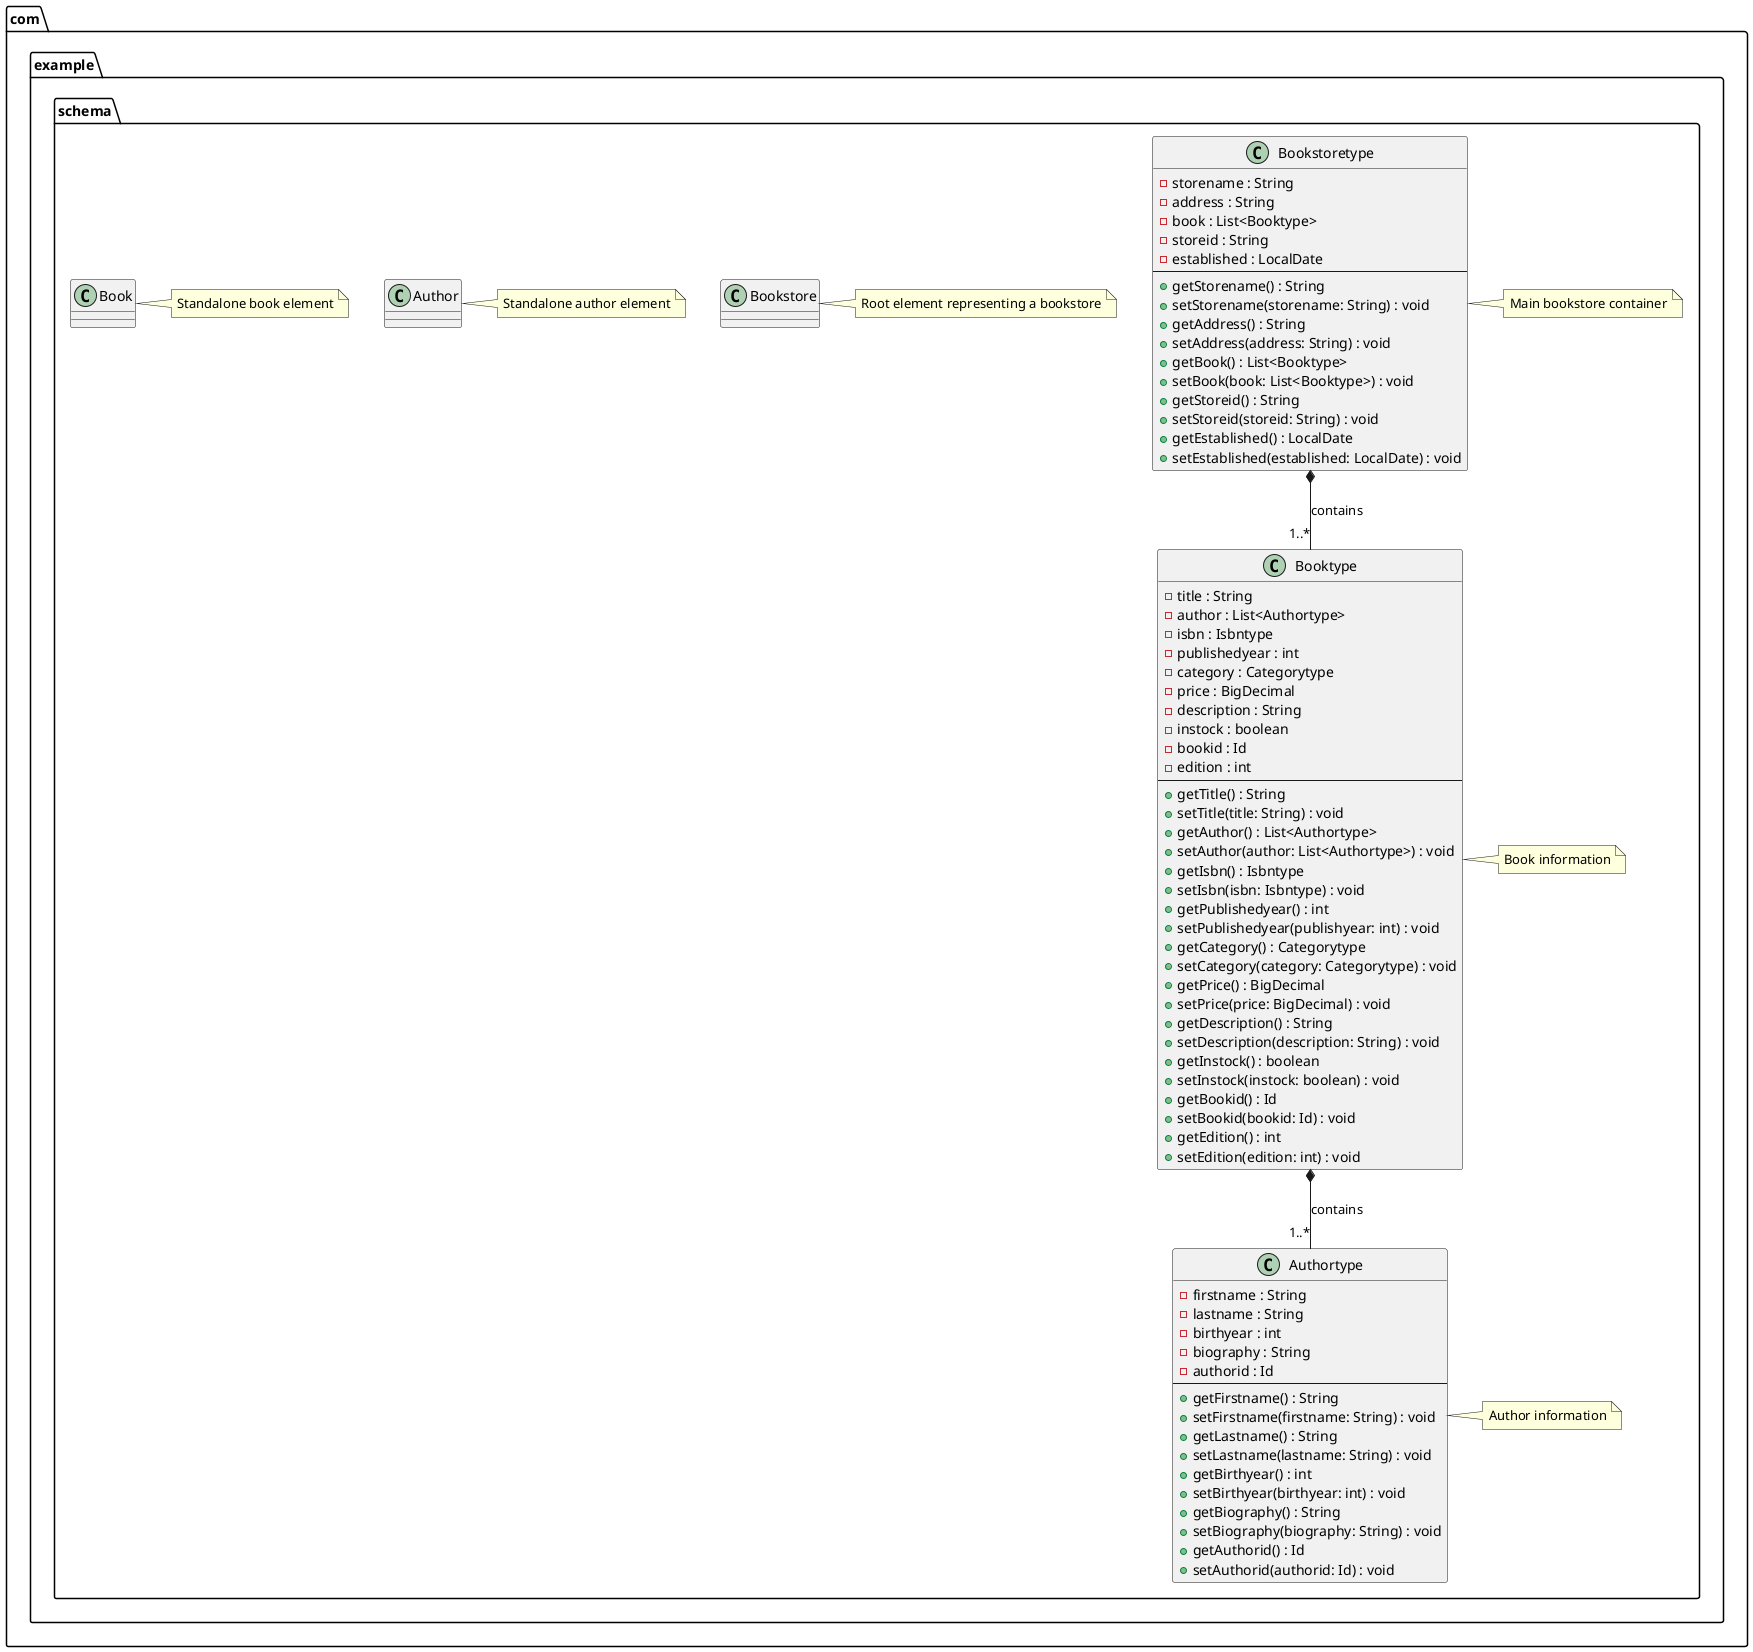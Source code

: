 @startuml XSD_Java_Classes

package "com.example.schema" {
class Authortype {
  -firstname : String
  -lastname : String
  -birthyear : int
  -biography : String
  -authorid : Id
  --
  +getFirstname() : String
  +setFirstname(firstname: String) : void
  +getLastname() : String
  +setLastname(lastname: String) : void
  +getBirthyear() : int
  +setBirthyear(birthyear: int) : void
  +getBiography() : String
  +setBiography(biography: String) : void
  +getAuthorid() : Id
  +setAuthorid(authorid: Id) : void
}
note right of Authortype
  Author information
end note

class Booktype {
  -title : String
  -author : List<Authortype>
  -isbn : Isbntype
  -publishedyear : int
  -category : Categorytype
  -price : BigDecimal
  -description : String
  -instock : boolean
  -bookid : Id
  -edition : int
  --
  +getTitle() : String
  +setTitle(title: String) : void
  +getAuthor() : List<Authortype>
  +setAuthor(author: List<Authortype>) : void
  +getIsbn() : Isbntype
  +setIsbn(isbn: Isbntype) : void
  +getPublishedyear() : int
  +setPublishedyear(publishyear: int) : void
  +getCategory() : Categorytype
  +setCategory(category: Categorytype) : void
  +getPrice() : BigDecimal
  +setPrice(price: BigDecimal) : void
  +getDescription() : String
  +setDescription(description: String) : void
  +getInstock() : boolean
  +setInstock(instock: boolean) : void
  +getBookid() : Id
  +setBookid(bookid: Id) : void
  +getEdition() : int
  +setEdition(edition: int) : void
}
note right of Booktype
  Book information
end note

class Bookstoretype {
  -storename : String
  -address : String
  -book : List<Booktype>
  -storeid : String
  -established : LocalDate
  --
  +getStorename() : String
  +setStorename(storename: String) : void
  +getAddress() : String
  +setAddress(address: String) : void
  +getBook() : List<Booktype>
  +setBook(book: List<Booktype>) : void
  +getStoreid() : String
  +setStoreid(storeid: String) : void
  +getEstablished() : LocalDate
  +setEstablished(established: LocalDate) : void
}
note right of Bookstoretype
  Main bookstore container
end note

class Bookstore {
}
note right of Bookstore
  Root element representing a bookstore
end note

class Author {
}
note right of Author
  Standalone author element
end note

class Book {
}
note right of Book
  Standalone book element
end note

}

' Fixed Relationships
Booktype *-- Authortype : contains "1..*"
Bookstoretype *-- Booktype : contains "1..*"

@enduml
